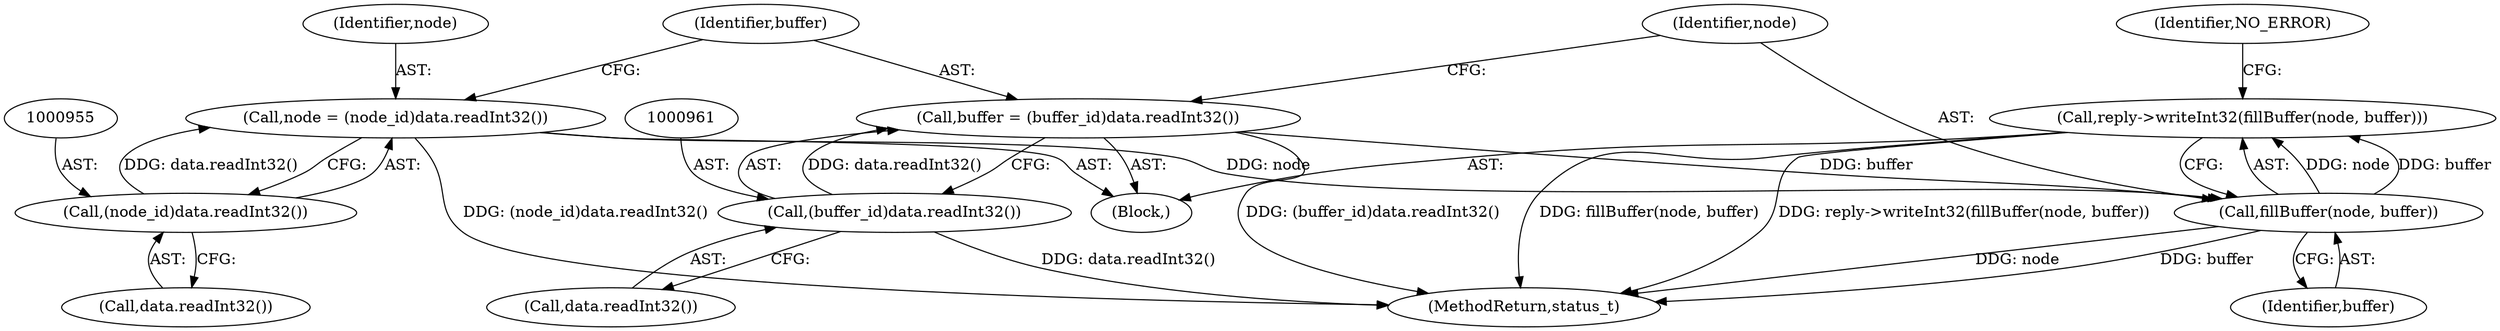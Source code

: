 digraph "0_Android_25be9ac20db51044e1b09ca67906355e4f328d48_0@API" {
"1000963" [label="(Call,reply->writeInt32(fillBuffer(node, buffer)))"];
"1000964" [label="(Call,fillBuffer(node, buffer))"];
"1000952" [label="(Call,node = (node_id)data.readInt32())"];
"1000954" [label="(Call,(node_id)data.readInt32())"];
"1000958" [label="(Call,buffer = (buffer_id)data.readInt32())"];
"1000960" [label="(Call,(buffer_id)data.readInt32())"];
"1000963" [label="(Call,reply->writeInt32(fillBuffer(node, buffer)))"];
"1000956" [label="(Call,data.readInt32())"];
"1000968" [label="(Identifier,NO_ERROR)"];
"1000946" [label="(Block,)"];
"1000953" [label="(Identifier,node)"];
"1000960" [label="(Call,(buffer_id)data.readInt32())"];
"1000952" [label="(Call,node = (node_id)data.readInt32())"];
"1000965" [label="(Identifier,node)"];
"1000962" [label="(Call,data.readInt32())"];
"1000958" [label="(Call,buffer = (buffer_id)data.readInt32())"];
"1000954" [label="(Call,(node_id)data.readInt32())"];
"1001056" [label="(MethodReturn,status_t)"];
"1000959" [label="(Identifier,buffer)"];
"1000966" [label="(Identifier,buffer)"];
"1000964" [label="(Call,fillBuffer(node, buffer))"];
"1000963" -> "1000946"  [label="AST: "];
"1000963" -> "1000964"  [label="CFG: "];
"1000964" -> "1000963"  [label="AST: "];
"1000968" -> "1000963"  [label="CFG: "];
"1000963" -> "1001056"  [label="DDG: fillBuffer(node, buffer)"];
"1000963" -> "1001056"  [label="DDG: reply->writeInt32(fillBuffer(node, buffer))"];
"1000964" -> "1000963"  [label="DDG: node"];
"1000964" -> "1000963"  [label="DDG: buffer"];
"1000964" -> "1000966"  [label="CFG: "];
"1000965" -> "1000964"  [label="AST: "];
"1000966" -> "1000964"  [label="AST: "];
"1000964" -> "1001056"  [label="DDG: node"];
"1000964" -> "1001056"  [label="DDG: buffer"];
"1000952" -> "1000964"  [label="DDG: node"];
"1000958" -> "1000964"  [label="DDG: buffer"];
"1000952" -> "1000946"  [label="AST: "];
"1000952" -> "1000954"  [label="CFG: "];
"1000953" -> "1000952"  [label="AST: "];
"1000954" -> "1000952"  [label="AST: "];
"1000959" -> "1000952"  [label="CFG: "];
"1000952" -> "1001056"  [label="DDG: (node_id)data.readInt32()"];
"1000954" -> "1000952"  [label="DDG: data.readInt32()"];
"1000954" -> "1000956"  [label="CFG: "];
"1000955" -> "1000954"  [label="AST: "];
"1000956" -> "1000954"  [label="AST: "];
"1000958" -> "1000946"  [label="AST: "];
"1000958" -> "1000960"  [label="CFG: "];
"1000959" -> "1000958"  [label="AST: "];
"1000960" -> "1000958"  [label="AST: "];
"1000965" -> "1000958"  [label="CFG: "];
"1000958" -> "1001056"  [label="DDG: (buffer_id)data.readInt32()"];
"1000960" -> "1000958"  [label="DDG: data.readInt32()"];
"1000960" -> "1000962"  [label="CFG: "];
"1000961" -> "1000960"  [label="AST: "];
"1000962" -> "1000960"  [label="AST: "];
"1000960" -> "1001056"  [label="DDG: data.readInt32()"];
}
